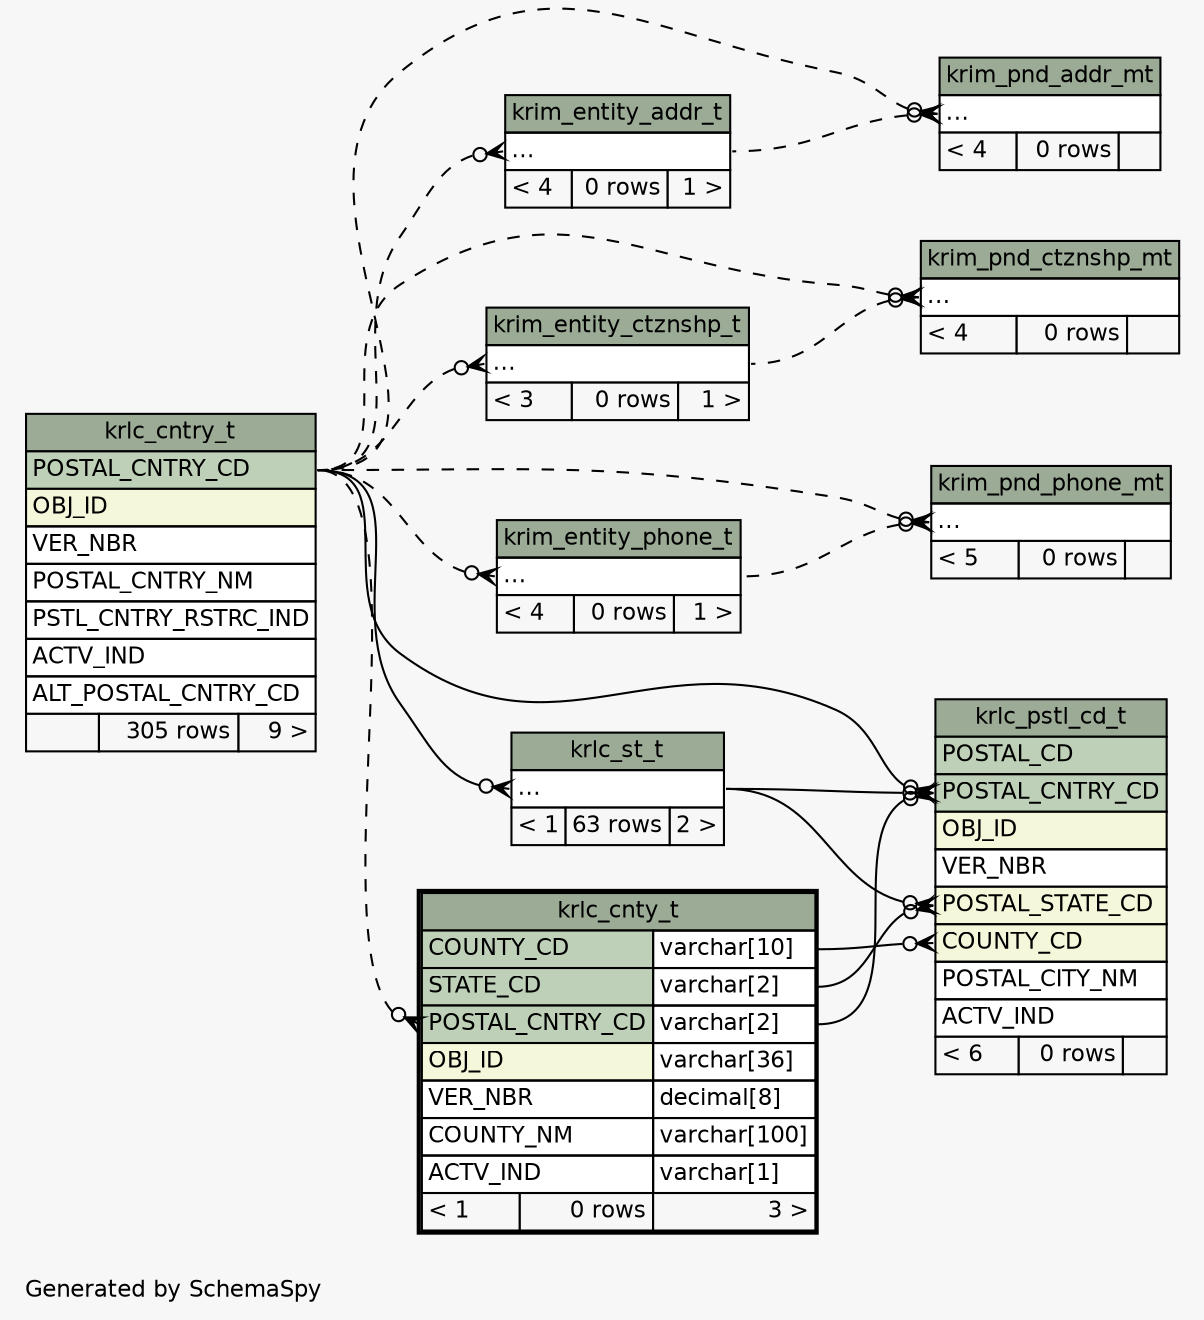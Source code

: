 // dot 2.28.0 on Mac OS X 10.7.2
// SchemaSpy rev 590
digraph "impliedTwoDegreesRelationshipsDiagram" {
  graph [
    rankdir="RL"
    bgcolor="#f7f7f7"
    label="\nGenerated by SchemaSpy"
    labeljust="l"
    nodesep="0.18"
    ranksep="0.46"
    fontname="Helvetica"
    fontsize="11"
  ];
  node [
    fontname="Helvetica"
    fontsize="11"
    shape="plaintext"
  ];
  edge [
    arrowsize="0.8"
  ];
  "krim_entity_addr_t":"elipses":w -> "krlc_cntry_t":"POSTAL_CNTRY_CD":e [arrowhead=none dir=back arrowtail=crowodot style=dashed];
  "krim_entity_ctznshp_t":"elipses":w -> "krlc_cntry_t":"POSTAL_CNTRY_CD":e [arrowhead=none dir=back arrowtail=crowodot style=dashed];
  "krim_entity_phone_t":"elipses":w -> "krlc_cntry_t":"POSTAL_CNTRY_CD":e [arrowhead=none dir=back arrowtail=crowodot style=dashed];
  "krim_pnd_addr_mt":"elipses":w -> "krim_entity_addr_t":"elipses":e [arrowhead=none dir=back arrowtail=crowodot style=dashed];
  "krim_pnd_addr_mt":"elipses":w -> "krlc_cntry_t":"POSTAL_CNTRY_CD":e [arrowhead=none dir=back arrowtail=crowodot style=dashed];
  "krim_pnd_ctznshp_mt":"elipses":w -> "krim_entity_ctznshp_t":"elipses":e [arrowhead=none dir=back arrowtail=crowodot style=dashed];
  "krim_pnd_ctznshp_mt":"elipses":w -> "krlc_cntry_t":"POSTAL_CNTRY_CD":e [arrowhead=none dir=back arrowtail=crowodot style=dashed];
  "krim_pnd_phone_mt":"elipses":w -> "krim_entity_phone_t":"elipses":e [arrowhead=none dir=back arrowtail=crowodot style=dashed];
  "krim_pnd_phone_mt":"elipses":w -> "krlc_cntry_t":"POSTAL_CNTRY_CD":e [arrowhead=none dir=back arrowtail=crowodot style=dashed];
  "krlc_cnty_t":"POSTAL_CNTRY_CD":w -> "krlc_cntry_t":"POSTAL_CNTRY_CD":e [arrowhead=none dir=back arrowtail=crowodot style=dashed];
  "krlc_pstl_cd_t":"COUNTY_CD":w -> "krlc_cnty_t":"COUNTY_CD.type":e [arrowhead=none dir=back arrowtail=crowodot];
  "krlc_pstl_cd_t":"POSTAL_CNTRY_CD":w -> "krlc_cntry_t":"POSTAL_CNTRY_CD":e [arrowhead=none dir=back arrowtail=crowodot];
  "krlc_pstl_cd_t":"POSTAL_CNTRY_CD":w -> "krlc_cnty_t":"POSTAL_CNTRY_CD.type":e [arrowhead=none dir=back arrowtail=crowodot];
  "krlc_pstl_cd_t":"POSTAL_CNTRY_CD":w -> "krlc_st_t":"elipses":e [arrowhead=none dir=back arrowtail=crowodot];
  "krlc_pstl_cd_t":"POSTAL_STATE_CD":w -> "krlc_cnty_t":"STATE_CD.type":e [arrowhead=none dir=back arrowtail=crowodot];
  "krlc_pstl_cd_t":"POSTAL_STATE_CD":w -> "krlc_st_t":"elipses":e [arrowhead=none dir=back arrowtail=crowodot];
  "krlc_st_t":"elipses":w -> "krlc_cntry_t":"POSTAL_CNTRY_CD":e [arrowhead=none dir=back arrowtail=crowodot];
  "krim_entity_addr_t" [
    label=<
    <TABLE BORDER="0" CELLBORDER="1" CELLSPACING="0" BGCOLOR="#ffffff">
      <TR><TD COLSPAN="3" BGCOLOR="#9bab96" ALIGN="CENTER">krim_entity_addr_t</TD></TR>
      <TR><TD PORT="elipses" COLSPAN="3" ALIGN="LEFT">...</TD></TR>
      <TR><TD ALIGN="LEFT" BGCOLOR="#f7f7f7">&lt; 4</TD><TD ALIGN="RIGHT" BGCOLOR="#f7f7f7">0 rows</TD><TD ALIGN="RIGHT" BGCOLOR="#f7f7f7">1 &gt;</TD></TR>
    </TABLE>>
    URL="krim_entity_addr_t.html"
    tooltip="krim_entity_addr_t"
  ];
  "krim_entity_ctznshp_t" [
    label=<
    <TABLE BORDER="0" CELLBORDER="1" CELLSPACING="0" BGCOLOR="#ffffff">
      <TR><TD COLSPAN="3" BGCOLOR="#9bab96" ALIGN="CENTER">krim_entity_ctznshp_t</TD></TR>
      <TR><TD PORT="elipses" COLSPAN="3" ALIGN="LEFT">...</TD></TR>
      <TR><TD ALIGN="LEFT" BGCOLOR="#f7f7f7">&lt; 3</TD><TD ALIGN="RIGHT" BGCOLOR="#f7f7f7">0 rows</TD><TD ALIGN="RIGHT" BGCOLOR="#f7f7f7">1 &gt;</TD></TR>
    </TABLE>>
    URL="krim_entity_ctznshp_t.html"
    tooltip="krim_entity_ctznshp_t"
  ];
  "krim_entity_phone_t" [
    label=<
    <TABLE BORDER="0" CELLBORDER="1" CELLSPACING="0" BGCOLOR="#ffffff">
      <TR><TD COLSPAN="3" BGCOLOR="#9bab96" ALIGN="CENTER">krim_entity_phone_t</TD></TR>
      <TR><TD PORT="elipses" COLSPAN="3" ALIGN="LEFT">...</TD></TR>
      <TR><TD ALIGN="LEFT" BGCOLOR="#f7f7f7">&lt; 4</TD><TD ALIGN="RIGHT" BGCOLOR="#f7f7f7">0 rows</TD><TD ALIGN="RIGHT" BGCOLOR="#f7f7f7">1 &gt;</TD></TR>
    </TABLE>>
    URL="krim_entity_phone_t.html"
    tooltip="krim_entity_phone_t"
  ];
  "krim_pnd_addr_mt" [
    label=<
    <TABLE BORDER="0" CELLBORDER="1" CELLSPACING="0" BGCOLOR="#ffffff">
      <TR><TD COLSPAN="3" BGCOLOR="#9bab96" ALIGN="CENTER">krim_pnd_addr_mt</TD></TR>
      <TR><TD PORT="elipses" COLSPAN="3" ALIGN="LEFT">...</TD></TR>
      <TR><TD ALIGN="LEFT" BGCOLOR="#f7f7f7">&lt; 4</TD><TD ALIGN="RIGHT" BGCOLOR="#f7f7f7">0 rows</TD><TD ALIGN="RIGHT" BGCOLOR="#f7f7f7">  </TD></TR>
    </TABLE>>
    URL="krim_pnd_addr_mt.html"
    tooltip="krim_pnd_addr_mt"
  ];
  "krim_pnd_ctznshp_mt" [
    label=<
    <TABLE BORDER="0" CELLBORDER="1" CELLSPACING="0" BGCOLOR="#ffffff">
      <TR><TD COLSPAN="3" BGCOLOR="#9bab96" ALIGN="CENTER">krim_pnd_ctznshp_mt</TD></TR>
      <TR><TD PORT="elipses" COLSPAN="3" ALIGN="LEFT">...</TD></TR>
      <TR><TD ALIGN="LEFT" BGCOLOR="#f7f7f7">&lt; 4</TD><TD ALIGN="RIGHT" BGCOLOR="#f7f7f7">0 rows</TD><TD ALIGN="RIGHT" BGCOLOR="#f7f7f7">  </TD></TR>
    </TABLE>>
    URL="krim_pnd_ctznshp_mt.html"
    tooltip="krim_pnd_ctznshp_mt"
  ];
  "krim_pnd_phone_mt" [
    label=<
    <TABLE BORDER="0" CELLBORDER="1" CELLSPACING="0" BGCOLOR="#ffffff">
      <TR><TD COLSPAN="3" BGCOLOR="#9bab96" ALIGN="CENTER">krim_pnd_phone_mt</TD></TR>
      <TR><TD PORT="elipses" COLSPAN="3" ALIGN="LEFT">...</TD></TR>
      <TR><TD ALIGN="LEFT" BGCOLOR="#f7f7f7">&lt; 5</TD><TD ALIGN="RIGHT" BGCOLOR="#f7f7f7">0 rows</TD><TD ALIGN="RIGHT" BGCOLOR="#f7f7f7">  </TD></TR>
    </TABLE>>
    URL="krim_pnd_phone_mt.html"
    tooltip="krim_pnd_phone_mt"
  ];
  "krlc_cntry_t" [
    label=<
    <TABLE BORDER="0" CELLBORDER="1" CELLSPACING="0" BGCOLOR="#ffffff">
      <TR><TD COLSPAN="3" BGCOLOR="#9bab96" ALIGN="CENTER">krlc_cntry_t</TD></TR>
      <TR><TD PORT="POSTAL_CNTRY_CD" COLSPAN="3" BGCOLOR="#bed1b8" ALIGN="LEFT">POSTAL_CNTRY_CD</TD></TR>
      <TR><TD PORT="OBJ_ID" COLSPAN="3" BGCOLOR="#f4f7da" ALIGN="LEFT">OBJ_ID</TD></TR>
      <TR><TD PORT="VER_NBR" COLSPAN="3" ALIGN="LEFT">VER_NBR</TD></TR>
      <TR><TD PORT="POSTAL_CNTRY_NM" COLSPAN="3" ALIGN="LEFT">POSTAL_CNTRY_NM</TD></TR>
      <TR><TD PORT="PSTL_CNTRY_RSTRC_IND" COLSPAN="3" ALIGN="LEFT">PSTL_CNTRY_RSTRC_IND</TD></TR>
      <TR><TD PORT="ACTV_IND" COLSPAN="3" ALIGN="LEFT">ACTV_IND</TD></TR>
      <TR><TD PORT="ALT_POSTAL_CNTRY_CD" COLSPAN="3" ALIGN="LEFT">ALT_POSTAL_CNTRY_CD</TD></TR>
      <TR><TD ALIGN="LEFT" BGCOLOR="#f7f7f7">  </TD><TD ALIGN="RIGHT" BGCOLOR="#f7f7f7">305 rows</TD><TD ALIGN="RIGHT" BGCOLOR="#f7f7f7">9 &gt;</TD></TR>
    </TABLE>>
    URL="krlc_cntry_t.html"
    tooltip="krlc_cntry_t"
  ];
  "krlc_cnty_t" [
    label=<
    <TABLE BORDER="2" CELLBORDER="1" CELLSPACING="0" BGCOLOR="#ffffff">
      <TR><TD COLSPAN="3" BGCOLOR="#9bab96" ALIGN="CENTER">krlc_cnty_t</TD></TR>
      <TR><TD PORT="COUNTY_CD" COLSPAN="2" BGCOLOR="#bed1b8" ALIGN="LEFT">COUNTY_CD</TD><TD PORT="COUNTY_CD.type" ALIGN="LEFT">varchar[10]</TD></TR>
      <TR><TD PORT="STATE_CD" COLSPAN="2" BGCOLOR="#bed1b8" ALIGN="LEFT">STATE_CD</TD><TD PORT="STATE_CD.type" ALIGN="LEFT">varchar[2]</TD></TR>
      <TR><TD PORT="POSTAL_CNTRY_CD" COLSPAN="2" BGCOLOR="#bed1b8" ALIGN="LEFT">POSTAL_CNTRY_CD</TD><TD PORT="POSTAL_CNTRY_CD.type" ALIGN="LEFT">varchar[2]</TD></TR>
      <TR><TD PORT="OBJ_ID" COLSPAN="2" BGCOLOR="#f4f7da" ALIGN="LEFT">OBJ_ID</TD><TD PORT="OBJ_ID.type" ALIGN="LEFT">varchar[36]</TD></TR>
      <TR><TD PORT="VER_NBR" COLSPAN="2" ALIGN="LEFT">VER_NBR</TD><TD PORT="VER_NBR.type" ALIGN="LEFT">decimal[8]</TD></TR>
      <TR><TD PORT="COUNTY_NM" COLSPAN="2" ALIGN="LEFT">COUNTY_NM</TD><TD PORT="COUNTY_NM.type" ALIGN="LEFT">varchar[100]</TD></TR>
      <TR><TD PORT="ACTV_IND" COLSPAN="2" ALIGN="LEFT">ACTV_IND</TD><TD PORT="ACTV_IND.type" ALIGN="LEFT">varchar[1]</TD></TR>
      <TR><TD ALIGN="LEFT" BGCOLOR="#f7f7f7">&lt; 1</TD><TD ALIGN="RIGHT" BGCOLOR="#f7f7f7">0 rows</TD><TD ALIGN="RIGHT" BGCOLOR="#f7f7f7">3 &gt;</TD></TR>
    </TABLE>>
    URL="krlc_cnty_t.html"
    tooltip="krlc_cnty_t"
  ];
  "krlc_pstl_cd_t" [
    label=<
    <TABLE BORDER="0" CELLBORDER="1" CELLSPACING="0" BGCOLOR="#ffffff">
      <TR><TD COLSPAN="3" BGCOLOR="#9bab96" ALIGN="CENTER">krlc_pstl_cd_t</TD></TR>
      <TR><TD PORT="POSTAL_CD" COLSPAN="3" BGCOLOR="#bed1b8" ALIGN="LEFT">POSTAL_CD</TD></TR>
      <TR><TD PORT="POSTAL_CNTRY_CD" COLSPAN="3" BGCOLOR="#bed1b8" ALIGN="LEFT">POSTAL_CNTRY_CD</TD></TR>
      <TR><TD PORT="OBJ_ID" COLSPAN="3" BGCOLOR="#f4f7da" ALIGN="LEFT">OBJ_ID</TD></TR>
      <TR><TD PORT="VER_NBR" COLSPAN="3" ALIGN="LEFT">VER_NBR</TD></TR>
      <TR><TD PORT="POSTAL_STATE_CD" COLSPAN="3" BGCOLOR="#f4f7da" ALIGN="LEFT">POSTAL_STATE_CD</TD></TR>
      <TR><TD PORT="COUNTY_CD" COLSPAN="3" BGCOLOR="#f4f7da" ALIGN="LEFT">COUNTY_CD</TD></TR>
      <TR><TD PORT="POSTAL_CITY_NM" COLSPAN="3" ALIGN="LEFT">POSTAL_CITY_NM</TD></TR>
      <TR><TD PORT="ACTV_IND" COLSPAN="3" ALIGN="LEFT">ACTV_IND</TD></TR>
      <TR><TD ALIGN="LEFT" BGCOLOR="#f7f7f7">&lt; 6</TD><TD ALIGN="RIGHT" BGCOLOR="#f7f7f7">0 rows</TD><TD ALIGN="RIGHT" BGCOLOR="#f7f7f7">  </TD></TR>
    </TABLE>>
    URL="krlc_pstl_cd_t.html"
    tooltip="krlc_pstl_cd_t"
  ];
  "krlc_st_t" [
    label=<
    <TABLE BORDER="0" CELLBORDER="1" CELLSPACING="0" BGCOLOR="#ffffff">
      <TR><TD COLSPAN="3" BGCOLOR="#9bab96" ALIGN="CENTER">krlc_st_t</TD></TR>
      <TR><TD PORT="elipses" COLSPAN="3" ALIGN="LEFT">...</TD></TR>
      <TR><TD ALIGN="LEFT" BGCOLOR="#f7f7f7">&lt; 1</TD><TD ALIGN="RIGHT" BGCOLOR="#f7f7f7">63 rows</TD><TD ALIGN="RIGHT" BGCOLOR="#f7f7f7">2 &gt;</TD></TR>
    </TABLE>>
    URL="krlc_st_t.html"
    tooltip="krlc_st_t"
  ];
}
